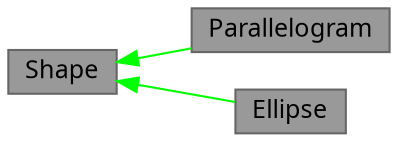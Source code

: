 digraph "Inheritance Tree"
{
  bgcolor = "transparent"
  edge [fontname="Geist Mono",fontsize=12,labelfontname="Geist Mono",labelfontsize=12]
  node [fontname="Geist Mono",fontsize=12,shape=box,height=0.2,width=0.4]
  rankdir=LR

  Shape [id="Shape",label="Shape",height=0.2,width=0.4,color="gray40", fillcolor="grey60", style="filled", fontcolor="black",tooltip="Base class for all shapes."]

  Parallelogram [id="Parallelogram",label="Parallelogram",height=0.2,width=0.4,color="gray40", fillcolor="grey60", style="filled", fontcolor="black",tooltip="Class representing a parallelogram."]
  Ellipse [id="Ellipse",label="Ellipse",height=0.2,width=0.4,color="gray40", fillcolor="grey60", style="filled", fontcolor="black",tooltip="Class representing an ellipse."]

  Shape -> Parallelogram [id="Shape->Parallelogram",dir="back",color="green"]
  Shape -> Ellipse [id="Shape->Ellipse",dir="back",color="green"]
}
